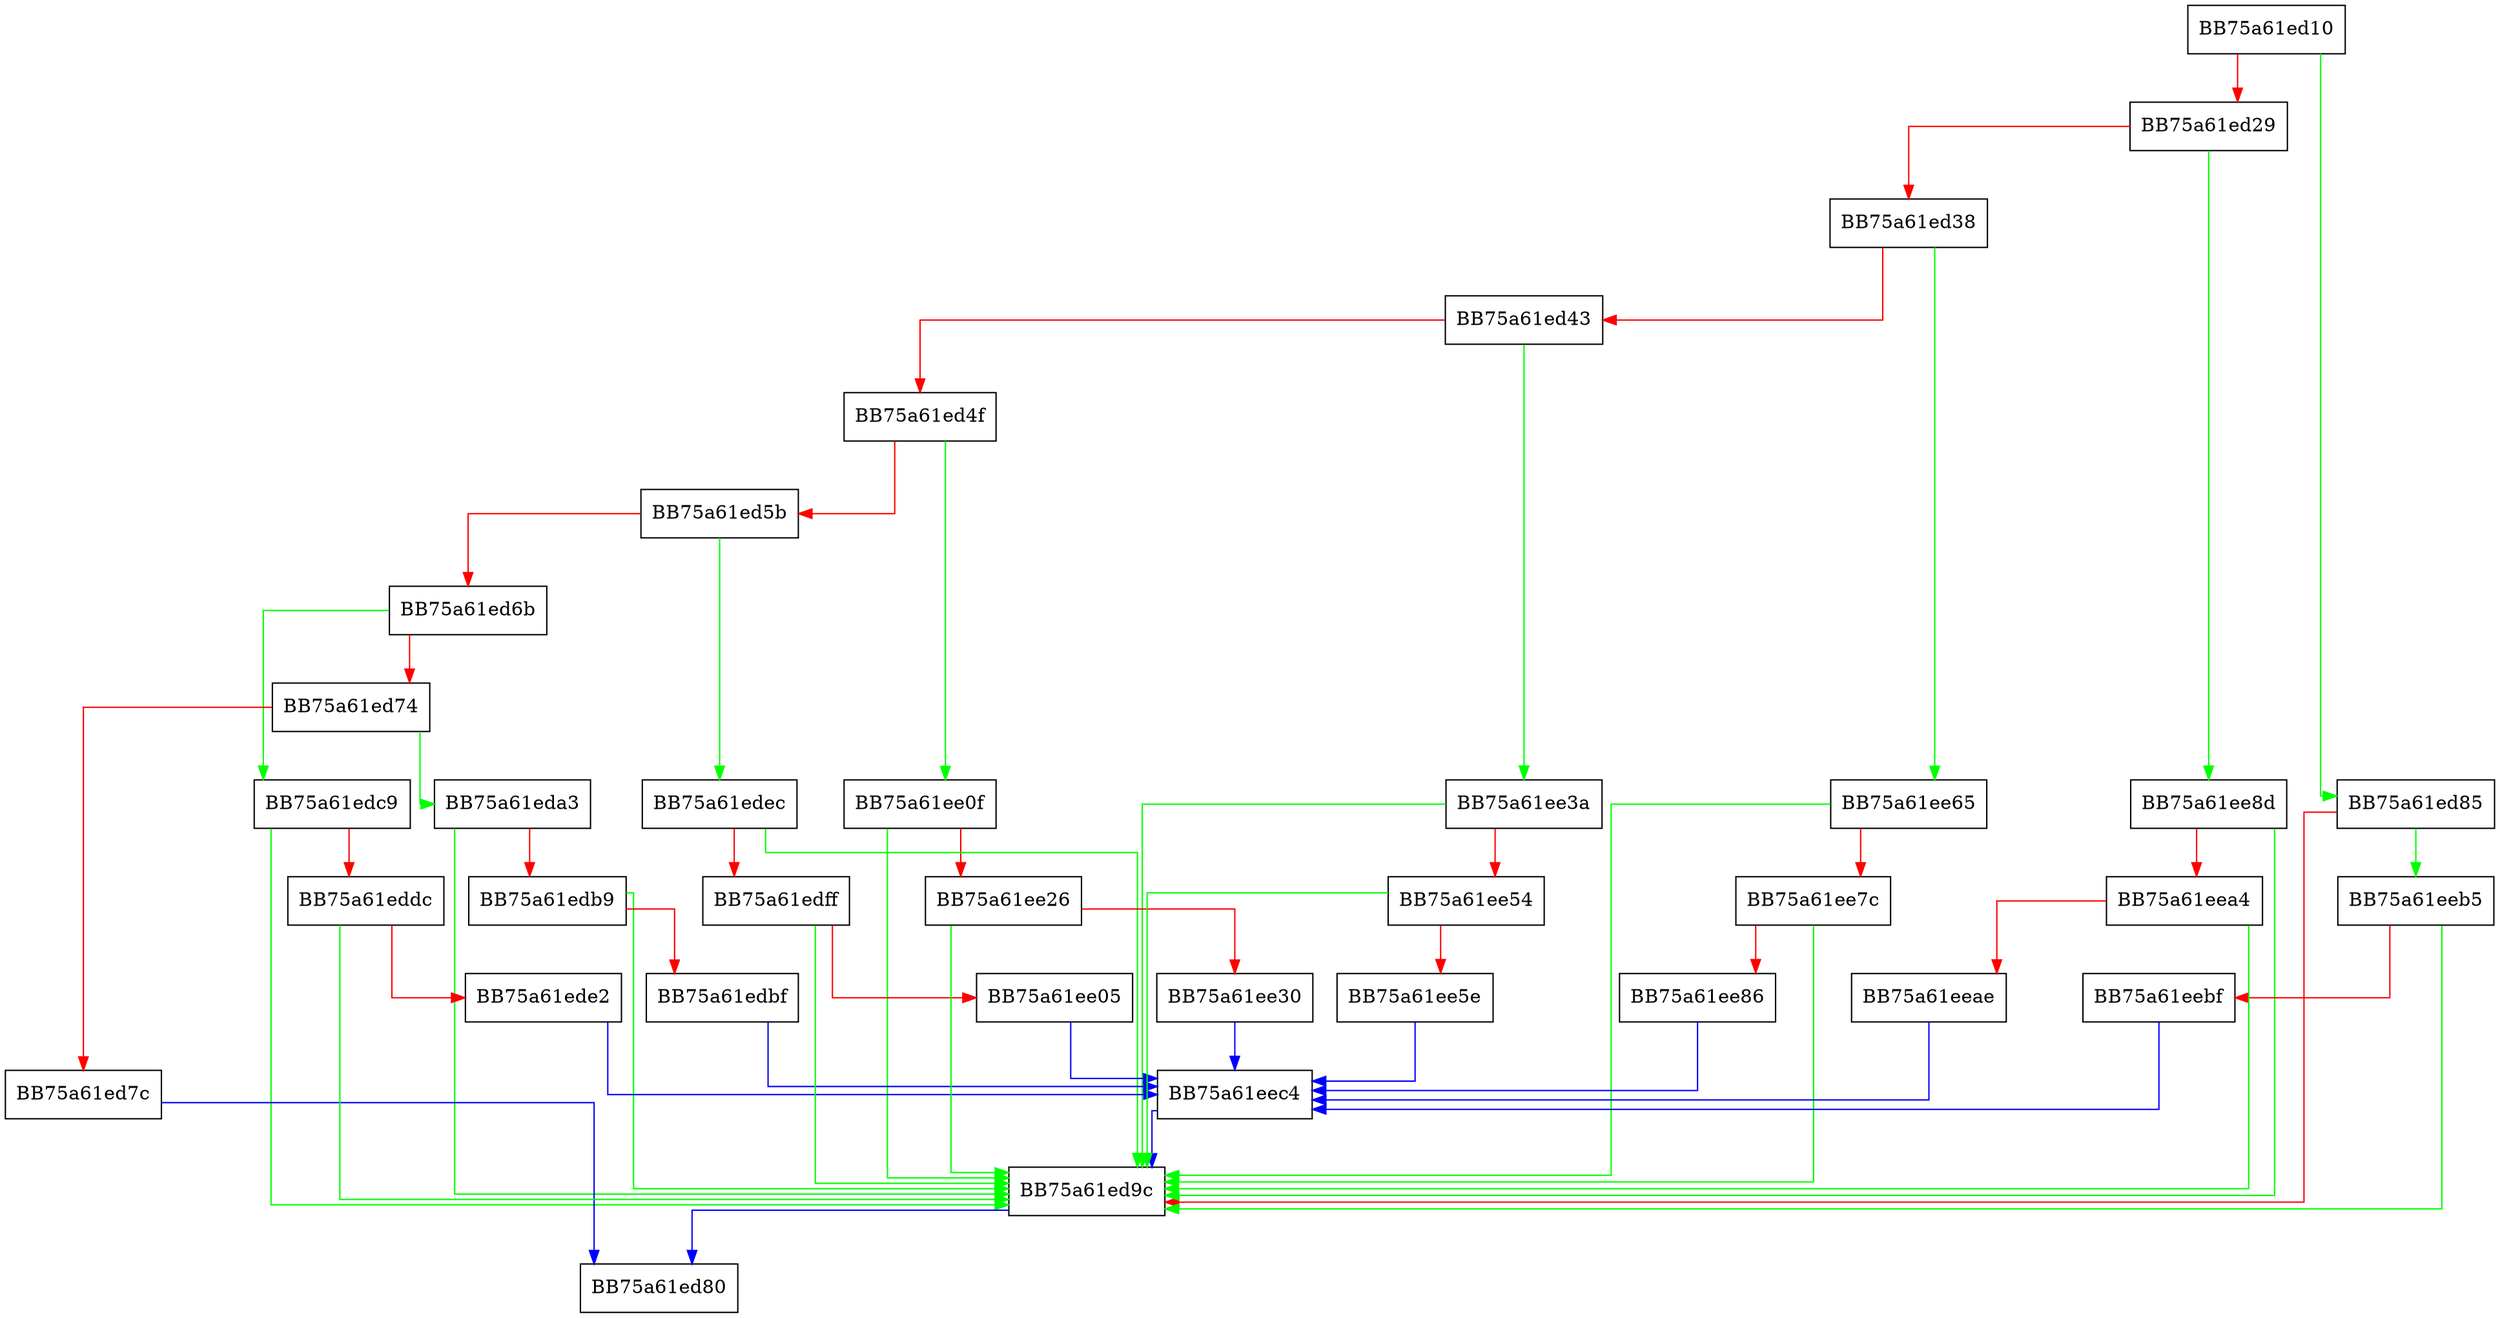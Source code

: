 digraph GetSerializedTlItemSize {
  node [shape="box"];
  graph [splines=ortho];
  BB75a61ed10 -> BB75a61ed85 [color="green"];
  BB75a61ed10 -> BB75a61ed29 [color="red"];
  BB75a61ed29 -> BB75a61ee8d [color="green"];
  BB75a61ed29 -> BB75a61ed38 [color="red"];
  BB75a61ed38 -> BB75a61ee65 [color="green"];
  BB75a61ed38 -> BB75a61ed43 [color="red"];
  BB75a61ed43 -> BB75a61ee3a [color="green"];
  BB75a61ed43 -> BB75a61ed4f [color="red"];
  BB75a61ed4f -> BB75a61ee0f [color="green"];
  BB75a61ed4f -> BB75a61ed5b [color="red"];
  BB75a61ed5b -> BB75a61edec [color="green"];
  BB75a61ed5b -> BB75a61ed6b [color="red"];
  BB75a61ed6b -> BB75a61edc9 [color="green"];
  BB75a61ed6b -> BB75a61ed74 [color="red"];
  BB75a61ed74 -> BB75a61eda3 [color="green"];
  BB75a61ed74 -> BB75a61ed7c [color="red"];
  BB75a61ed7c -> BB75a61ed80 [color="blue"];
  BB75a61ed85 -> BB75a61eeb5 [color="green"];
  BB75a61ed85 -> BB75a61ed9c [color="red"];
  BB75a61ed9c -> BB75a61ed80 [color="blue"];
  BB75a61eda3 -> BB75a61ed9c [color="green"];
  BB75a61eda3 -> BB75a61edb9 [color="red"];
  BB75a61edb9 -> BB75a61ed9c [color="green"];
  BB75a61edb9 -> BB75a61edbf [color="red"];
  BB75a61edbf -> BB75a61eec4 [color="blue"];
  BB75a61edc9 -> BB75a61ed9c [color="green"];
  BB75a61edc9 -> BB75a61eddc [color="red"];
  BB75a61eddc -> BB75a61ed9c [color="green"];
  BB75a61eddc -> BB75a61ede2 [color="red"];
  BB75a61ede2 -> BB75a61eec4 [color="blue"];
  BB75a61edec -> BB75a61ed9c [color="green"];
  BB75a61edec -> BB75a61edff [color="red"];
  BB75a61edff -> BB75a61ed9c [color="green"];
  BB75a61edff -> BB75a61ee05 [color="red"];
  BB75a61ee05 -> BB75a61eec4 [color="blue"];
  BB75a61ee0f -> BB75a61ed9c [color="green"];
  BB75a61ee0f -> BB75a61ee26 [color="red"];
  BB75a61ee26 -> BB75a61ed9c [color="green"];
  BB75a61ee26 -> BB75a61ee30 [color="red"];
  BB75a61ee30 -> BB75a61eec4 [color="blue"];
  BB75a61ee3a -> BB75a61ed9c [color="green"];
  BB75a61ee3a -> BB75a61ee54 [color="red"];
  BB75a61ee54 -> BB75a61ed9c [color="green"];
  BB75a61ee54 -> BB75a61ee5e [color="red"];
  BB75a61ee5e -> BB75a61eec4 [color="blue"];
  BB75a61ee65 -> BB75a61ed9c [color="green"];
  BB75a61ee65 -> BB75a61ee7c [color="red"];
  BB75a61ee7c -> BB75a61ed9c [color="green"];
  BB75a61ee7c -> BB75a61ee86 [color="red"];
  BB75a61ee86 -> BB75a61eec4 [color="blue"];
  BB75a61ee8d -> BB75a61ed9c [color="green"];
  BB75a61ee8d -> BB75a61eea4 [color="red"];
  BB75a61eea4 -> BB75a61ed9c [color="green"];
  BB75a61eea4 -> BB75a61eeae [color="red"];
  BB75a61eeae -> BB75a61eec4 [color="blue"];
  BB75a61eeb5 -> BB75a61ed9c [color="green"];
  BB75a61eeb5 -> BB75a61eebf [color="red"];
  BB75a61eebf -> BB75a61eec4 [color="blue"];
  BB75a61eec4 -> BB75a61ed9c [color="blue"];
}